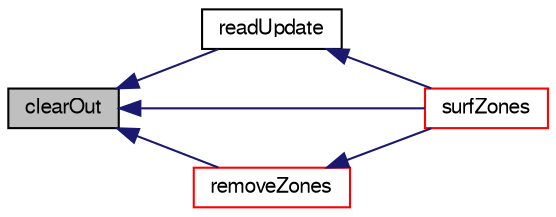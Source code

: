 digraph "clearOut"
{
  bgcolor="transparent";
  edge [fontname="FreeSans",fontsize="10",labelfontname="FreeSans",labelfontsize="10"];
  node [fontname="FreeSans",fontsize="10",shape=record];
  rankdir="LR";
  Node2925 [label="clearOut",height=0.2,width=0.4,color="black", fillcolor="grey75", style="filled", fontcolor="black"];
  Node2925 -> Node2926 [dir="back",color="midnightblue",fontsize="10",style="solid",fontname="FreeSans"];
  Node2926 [label="readUpdate",height=0.2,width=0.4,color="black",URL="$a29702.html#a6436833d758fa188b4d917096c7cea3f",tooltip="Update the mesh based on the mesh files saved in. "];
  Node2926 -> Node2927 [dir="back",color="midnightblue",fontsize="10",style="solid",fontname="FreeSans"];
  Node2927 [label="surfZones",height=0.2,width=0.4,color="red",URL="$a29702.html#ac9d5ad1a3400361b0cf661628bd78549",tooltip="Return surface zones. "];
  Node2925 -> Node2930 [dir="back",color="midnightblue",fontsize="10",style="solid",fontname="FreeSans"];
  Node2930 [label="removeZones",height=0.2,width=0.4,color="red",URL="$a29702.html#af19fadba5abdc3bc385ffccdd2805e18",tooltip="Update the mesh corresponding to given map. "];
  Node2930 -> Node2927 [dir="back",color="midnightblue",fontsize="10",style="solid",fontname="FreeSans"];
  Node2925 -> Node2927 [dir="back",color="midnightblue",fontsize="10",style="solid",fontname="FreeSans"];
}
